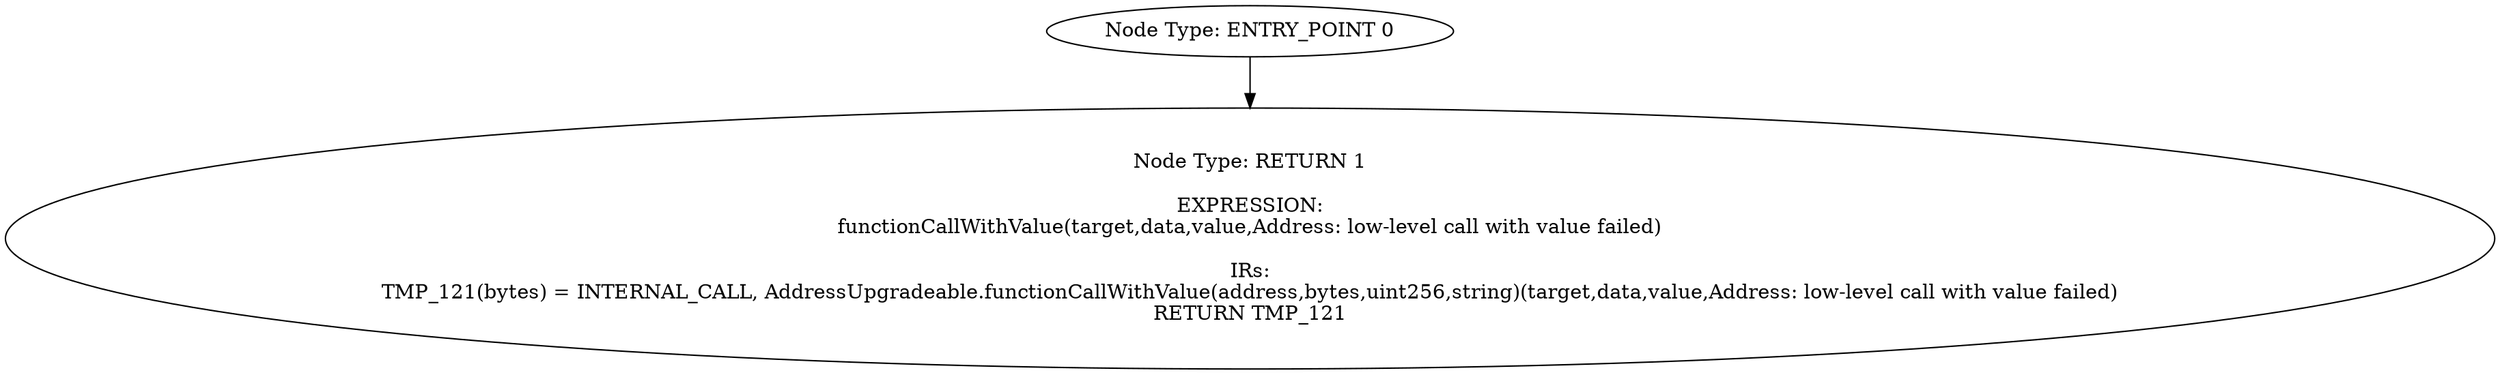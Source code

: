 digraph{
0[label="Node Type: ENTRY_POINT 0
"];
0->1;
1[label="Node Type: RETURN 1

EXPRESSION:
functionCallWithValue(target,data,value,Address: low-level call with value failed)

IRs:
TMP_121(bytes) = INTERNAL_CALL, AddressUpgradeable.functionCallWithValue(address,bytes,uint256,string)(target,data,value,Address: low-level call with value failed)
RETURN TMP_121"];
}
